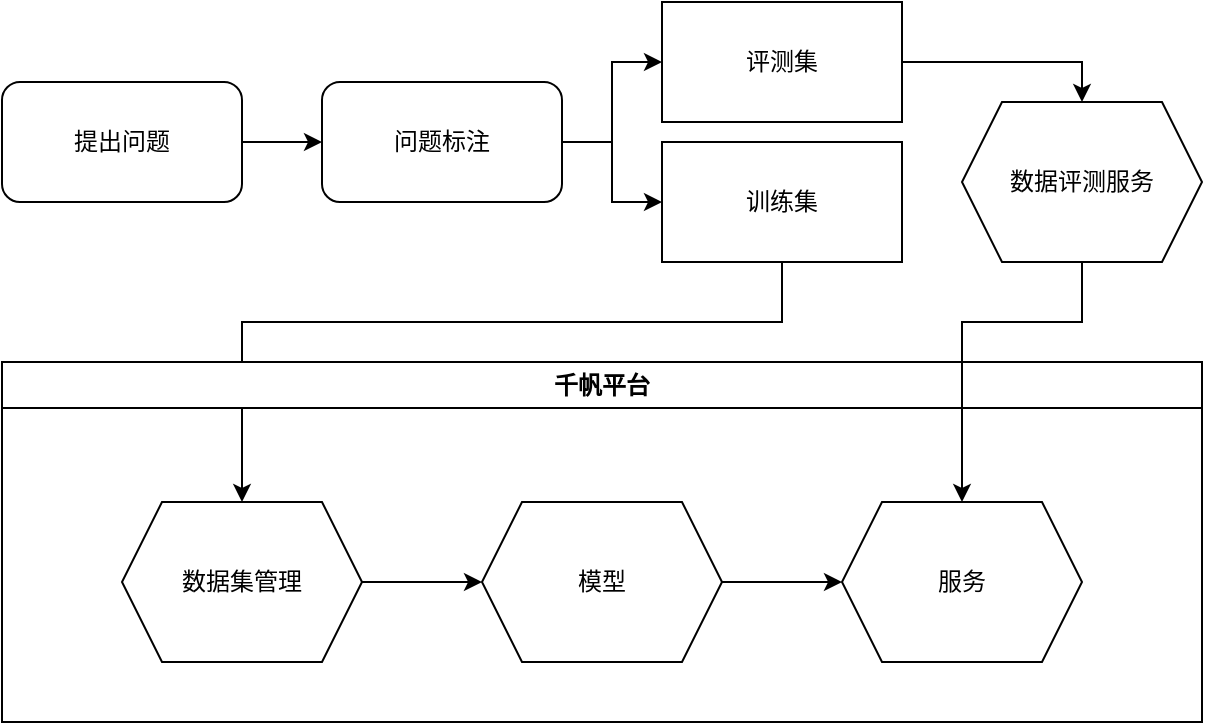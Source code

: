 <mxfile version="22.1.15" type="github">
  <diagram name="第 1 页" id="oA9dvzH2FuCAe9azYhYH">
    <mxGraphModel dx="1434" dy="761" grid="1" gridSize="10" guides="1" tooltips="1" connect="1" arrows="1" fold="1" page="1" pageScale="1" pageWidth="827" pageHeight="1169" math="0" shadow="0">
      <root>
        <mxCell id="0" />
        <mxCell id="1" parent="0" />
        <mxCell id="-be-5AsT4qA79ZcCDN_K-3" value="" style="edgeStyle=orthogonalEdgeStyle;rounded=0;orthogonalLoop=1;jettySize=auto;html=1;" parent="1" source="-be-5AsT4qA79ZcCDN_K-1" target="-be-5AsT4qA79ZcCDN_K-2" edge="1">
          <mxGeometry relative="1" as="geometry" />
        </mxCell>
        <mxCell id="-be-5AsT4qA79ZcCDN_K-1" value="提出问题" style="rounded=1;whiteSpace=wrap;html=1;" parent="1" vertex="1">
          <mxGeometry x="70" y="100" width="120" height="60" as="geometry" />
        </mxCell>
        <mxCell id="-be-5AsT4qA79ZcCDN_K-5" value="" style="edgeStyle=orthogonalEdgeStyle;rounded=0;orthogonalLoop=1;jettySize=auto;html=1;entryX=0;entryY=0.5;entryDx=0;entryDy=0;" parent="1" source="-be-5AsT4qA79ZcCDN_K-2" target="-be-5AsT4qA79ZcCDN_K-11" edge="1">
          <mxGeometry relative="1" as="geometry">
            <mxPoint x="430" y="90" as="targetPoint" />
          </mxGeometry>
        </mxCell>
        <mxCell id="-be-5AsT4qA79ZcCDN_K-6" style="edgeStyle=orthogonalEdgeStyle;rounded=0;orthogonalLoop=1;jettySize=auto;html=1;exitX=1;exitY=0.5;exitDx=0;exitDy=0;entryX=0;entryY=0.5;entryDx=0;entryDy=0;" parent="1" source="-be-5AsT4qA79ZcCDN_K-2" target="-be-5AsT4qA79ZcCDN_K-12" edge="1">
          <mxGeometry relative="1" as="geometry">
            <mxPoint x="430" y="170" as="targetPoint" />
          </mxGeometry>
        </mxCell>
        <mxCell id="-be-5AsT4qA79ZcCDN_K-2" value="问题标注" style="whiteSpace=wrap;html=1;rounded=1;" parent="1" vertex="1">
          <mxGeometry x="230" y="100" width="120" height="60" as="geometry" />
        </mxCell>
        <mxCell id="-be-5AsT4qA79ZcCDN_K-24" style="edgeStyle=orthogonalEdgeStyle;rounded=0;orthogonalLoop=1;jettySize=auto;html=1;exitX=1;exitY=0.5;exitDx=0;exitDy=0;entryX=0.5;entryY=0;entryDx=0;entryDy=0;" parent="1" source="-be-5AsT4qA79ZcCDN_K-11" target="-be-5AsT4qA79ZcCDN_K-23" edge="1">
          <mxGeometry relative="1" as="geometry" />
        </mxCell>
        <mxCell id="-be-5AsT4qA79ZcCDN_K-11" value="评测集" style="rounded=0;whiteSpace=wrap;html=1;" parent="1" vertex="1">
          <mxGeometry x="400" y="60" width="120" height="60" as="geometry" />
        </mxCell>
        <mxCell id="FzfMPwuMvIwzorTcClLy-2" style="edgeStyle=orthogonalEdgeStyle;rounded=0;orthogonalLoop=1;jettySize=auto;html=1;exitX=0.5;exitY=1;exitDx=0;exitDy=0;" edge="1" parent="1" source="-be-5AsT4qA79ZcCDN_K-12" target="-be-5AsT4qA79ZcCDN_K-17">
          <mxGeometry relative="1" as="geometry">
            <Array as="points">
              <mxPoint x="460" y="220" />
              <mxPoint x="190" y="220" />
            </Array>
          </mxGeometry>
        </mxCell>
        <mxCell id="-be-5AsT4qA79ZcCDN_K-12" value="训练集" style="rounded=0;whiteSpace=wrap;html=1;" parent="1" vertex="1">
          <mxGeometry x="400" y="130" width="120" height="60" as="geometry" />
        </mxCell>
        <mxCell id="-be-5AsT4qA79ZcCDN_K-16" value="千帆平台" style="swimlane;whiteSpace=wrap;html=1;" parent="1" vertex="1">
          <mxGeometry x="70" y="240" width="600" height="180" as="geometry" />
        </mxCell>
        <mxCell id="-be-5AsT4qA79ZcCDN_K-21" style="edgeStyle=orthogonalEdgeStyle;rounded=0;orthogonalLoop=1;jettySize=auto;html=1;exitX=1;exitY=0.5;exitDx=0;exitDy=0;entryX=0;entryY=0.5;entryDx=0;entryDy=0;" parent="-be-5AsT4qA79ZcCDN_K-16" source="-be-5AsT4qA79ZcCDN_K-8" target="-be-5AsT4qA79ZcCDN_K-20" edge="1">
          <mxGeometry relative="1" as="geometry" />
        </mxCell>
        <mxCell id="-be-5AsT4qA79ZcCDN_K-8" value="模型" style="shape=hexagon;perimeter=hexagonPerimeter2;whiteSpace=wrap;html=1;fixedSize=1;" parent="-be-5AsT4qA79ZcCDN_K-16" vertex="1">
          <mxGeometry x="240" y="70" width="120" height="80" as="geometry" />
        </mxCell>
        <mxCell id="-be-5AsT4qA79ZcCDN_K-19" style="edgeStyle=orthogonalEdgeStyle;rounded=0;orthogonalLoop=1;jettySize=auto;html=1;exitX=1;exitY=0.5;exitDx=0;exitDy=0;entryX=0;entryY=0.5;entryDx=0;entryDy=0;" parent="-be-5AsT4qA79ZcCDN_K-16" source="-be-5AsT4qA79ZcCDN_K-17" target="-be-5AsT4qA79ZcCDN_K-8" edge="1">
          <mxGeometry relative="1" as="geometry" />
        </mxCell>
        <mxCell id="-be-5AsT4qA79ZcCDN_K-17" value="数据集管理" style="shape=hexagon;perimeter=hexagonPerimeter2;whiteSpace=wrap;html=1;fixedSize=1;" parent="-be-5AsT4qA79ZcCDN_K-16" vertex="1">
          <mxGeometry x="60" y="70" width="120" height="80" as="geometry" />
        </mxCell>
        <mxCell id="-be-5AsT4qA79ZcCDN_K-20" value="服务" style="shape=hexagon;perimeter=hexagonPerimeter2;whiteSpace=wrap;html=1;fixedSize=1;" parent="-be-5AsT4qA79ZcCDN_K-16" vertex="1">
          <mxGeometry x="420" y="70" width="120" height="80" as="geometry" />
        </mxCell>
        <mxCell id="FzfMPwuMvIwzorTcClLy-1" style="edgeStyle=orthogonalEdgeStyle;rounded=0;orthogonalLoop=1;jettySize=auto;html=1;exitX=0.5;exitY=1;exitDx=0;exitDy=0;" edge="1" parent="1" source="-be-5AsT4qA79ZcCDN_K-23" target="-be-5AsT4qA79ZcCDN_K-20">
          <mxGeometry relative="1" as="geometry">
            <Array as="points">
              <mxPoint x="610" y="220" />
              <mxPoint x="550" y="220" />
            </Array>
          </mxGeometry>
        </mxCell>
        <mxCell id="-be-5AsT4qA79ZcCDN_K-23" value="数据评测服务" style="shape=hexagon;perimeter=hexagonPerimeter2;whiteSpace=wrap;html=1;fixedSize=1;" parent="1" vertex="1">
          <mxGeometry x="550" y="110" width="120" height="80" as="geometry" />
        </mxCell>
      </root>
    </mxGraphModel>
  </diagram>
</mxfile>
